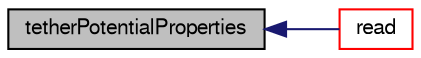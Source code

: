 digraph "tetherPotentialProperties"
{
  bgcolor="transparent";
  edge [fontname="FreeSans",fontsize="10",labelfontname="FreeSans",labelfontsize="10"];
  node [fontname="FreeSans",fontsize="10",shape=record];
  rankdir="LR";
  Node1 [label="tetherPotentialProperties",height=0.2,width=0.4,color="black", fillcolor="grey75", style="filled" fontcolor="black"];
  Node1 -> Node2 [dir="back",color="midnightblue",fontsize="10",style="solid",fontname="FreeSans"];
  Node2 [label="read",height=0.2,width=0.4,color="red",URL="$a02496.html#a5d01a9c9662482a98c9755ea227268df",tooltip="Read tetherPotential dictionary. "];
}

